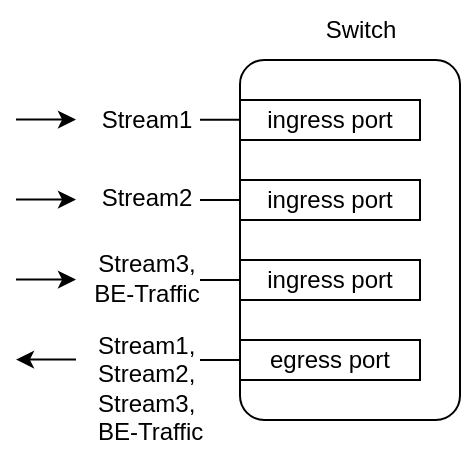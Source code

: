 <mxfile version="27.0.9">
  <diagram name="Seite-1" id="PgYi46Rjj1gsR976CkO2">
    <mxGraphModel dx="392" dy="267" grid="1" gridSize="10" guides="1" tooltips="1" connect="1" arrows="1" fold="1" page="1" pageScale="1" pageWidth="827" pageHeight="1169" math="0" shadow="0">
      <root>
        <mxCell id="0" />
        <mxCell id="1" parent="0" />
        <mxCell id="rDf48JkPVvZwZjou7tHc-1" value="" style="rounded=1;whiteSpace=wrap;html=1;arcSize=11;" parent="1" vertex="1">
          <mxGeometry x="240" y="80" width="110" height="180" as="geometry" />
        </mxCell>
        <mxCell id="rDf48JkPVvZwZjou7tHc-4" value="" style="endArrow=none;html=1;rounded=0;entryX=0;entryY=0.25;entryDx=0;entryDy=0;startFill=0;" parent="1" edge="1">
          <mxGeometry width="50" height="50" relative="1" as="geometry">
            <mxPoint x="220" y="190" as="sourcePoint" />
            <mxPoint x="240" y="190" as="targetPoint" />
          </mxGeometry>
        </mxCell>
        <mxCell id="rDf48JkPVvZwZjou7tHc-7" value="Switch" style="text;html=1;align=center;verticalAlign=middle;resizable=0;points=[];autosize=1;strokeColor=none;fillColor=none;" parent="1" vertex="1">
          <mxGeometry x="270" y="50" width="60" height="30" as="geometry" />
        </mxCell>
        <mxCell id="rDf48JkPVvZwZjou7tHc-8" value="egress port" style="rounded=0;whiteSpace=wrap;html=1;" parent="1" vertex="1">
          <mxGeometry x="240" y="220" width="90" height="20" as="geometry" />
        </mxCell>
        <mxCell id="rDf48JkPVvZwZjou7tHc-9" value="ingress port" style="rounded=0;whiteSpace=wrap;html=1;" parent="1" vertex="1">
          <mxGeometry x="240" y="100" width="90" height="20" as="geometry" />
        </mxCell>
        <mxCell id="rDf48JkPVvZwZjou7tHc-10" value="ingress port" style="rounded=0;whiteSpace=wrap;html=1;" parent="1" vertex="1">
          <mxGeometry x="240" y="140" width="90" height="20" as="geometry" />
        </mxCell>
        <mxCell id="rDf48JkPVvZwZjou7tHc-11" value="ingress port" style="rounded=0;whiteSpace=wrap;html=1;" parent="1" vertex="1">
          <mxGeometry x="240" y="180" width="90" height="20" as="geometry" />
        </mxCell>
        <mxCell id="rDf48JkPVvZwZjou7tHc-12" value="" style="endArrow=none;html=1;rounded=0;entryX=0;entryY=0.5;entryDx=0;entryDy=0;startArrow=none;startFill=0;" parent="1" target="rDf48JkPVvZwZjou7tHc-8" edge="1">
          <mxGeometry width="50" height="50" relative="1" as="geometry">
            <mxPoint x="220" y="230" as="sourcePoint" />
            <mxPoint x="240" y="229.71" as="targetPoint" />
          </mxGeometry>
        </mxCell>
        <mxCell id="rDf48JkPVvZwZjou7tHc-17" value="Stream3,&lt;div&gt;BE-Traffic&lt;/div&gt;" style="text;html=1;align=center;verticalAlign=middle;resizable=0;points=[];autosize=1;strokeColor=none;fillColor=none;" parent="1" vertex="1">
          <mxGeometry x="153" y="169" width="80" height="40" as="geometry" />
        </mxCell>
        <mxCell id="rDf48JkPVvZwZjou7tHc-18" value="Stream1,&amp;nbsp;&lt;div&gt;&lt;span style=&quot;background-color: transparent; color: light-dark(rgb(0, 0, 0), rgb(255, 255, 255));&quot;&gt;Stream2,&amp;nbsp;&lt;/span&gt;&lt;div&gt;&lt;span style=&quot;background-color: transparent; color: light-dark(rgb(0, 0, 0), rgb(255, 255, 255));&quot;&gt;Stream3,&lt;/span&gt;&lt;/div&gt;&lt;/div&gt;&lt;div&gt;BE-Traffic&lt;/div&gt;" style="text;html=1;align=left;verticalAlign=middle;resizable=0;points=[];autosize=1;strokeColor=none;fillColor=none;" parent="1" vertex="1">
          <mxGeometry x="167" y="209" width="80" height="70" as="geometry" />
        </mxCell>
        <mxCell id="rDf48JkPVvZwZjou7tHc-20" value="" style="endArrow=none;html=1;rounded=0;entryX=0.429;entryY=1;entryDx=0;entryDy=0;entryPerimeter=0;endFill=1;startFill=1;startArrow=classic;" parent="1" edge="1">
          <mxGeometry width="50" height="50" relative="1" as="geometry">
            <mxPoint x="158" y="189.81" as="sourcePoint" />
            <mxPoint x="128" y="189.81" as="targetPoint" />
          </mxGeometry>
        </mxCell>
        <mxCell id="rDf48JkPVvZwZjou7tHc-24" value="Stream2" style="text;html=1;align=center;verticalAlign=middle;resizable=0;points=[];autosize=1;strokeColor=none;fillColor=none;" parent="1" vertex="1">
          <mxGeometry x="158" y="134" width="70" height="30" as="geometry" />
        </mxCell>
        <mxCell id="rDf48JkPVvZwZjou7tHc-25" value="" style="endArrow=none;html=1;rounded=0;entryX=0.429;entryY=1;entryDx=0;entryDy=0;entryPerimeter=0;endFill=1;startFill=1;startArrow=classic;" parent="1" edge="1">
          <mxGeometry width="50" height="50" relative="1" as="geometry">
            <mxPoint x="158" y="149.81" as="sourcePoint" />
            <mxPoint x="128" y="149.81" as="targetPoint" />
          </mxGeometry>
        </mxCell>
        <mxCell id="rDf48JkPVvZwZjou7tHc-26" value="" style="endArrow=none;html=1;rounded=0;startFill=0;" parent="1" edge="1">
          <mxGeometry width="50" height="50" relative="1" as="geometry">
            <mxPoint x="220" y="149.94" as="sourcePoint" />
            <mxPoint x="240" y="150" as="targetPoint" />
          </mxGeometry>
        </mxCell>
        <mxCell id="rDf48JkPVvZwZjou7tHc-27" value="Stream1" style="text;html=1;align=center;verticalAlign=middle;resizable=0;points=[];autosize=1;strokeColor=none;fillColor=none;" parent="1" vertex="1">
          <mxGeometry x="158" y="95" width="70" height="30" as="geometry" />
        </mxCell>
        <mxCell id="rDf48JkPVvZwZjou7tHc-28" value="" style="endArrow=none;html=1;rounded=0;entryX=0.429;entryY=1;entryDx=0;entryDy=0;entryPerimeter=0;endFill=1;startFill=1;startArrow=classic;" parent="1" edge="1">
          <mxGeometry width="50" height="50" relative="1" as="geometry">
            <mxPoint x="158" y="109.81" as="sourcePoint" />
            <mxPoint x="128" y="109.81" as="targetPoint" />
          </mxGeometry>
        </mxCell>
        <mxCell id="rDf48JkPVvZwZjou7tHc-31" value="" style="endArrow=classic;html=1;rounded=0;entryX=0.429;entryY=1;entryDx=0;entryDy=0;entryPerimeter=0;endFill=1;startFill=0;startArrow=none;" parent="1" edge="1">
          <mxGeometry width="50" height="50" relative="1" as="geometry">
            <mxPoint x="158" y="229.81" as="sourcePoint" />
            <mxPoint x="128" y="229.81" as="targetPoint" />
          </mxGeometry>
        </mxCell>
        <mxCell id="rDf48JkPVvZwZjou7tHc-32" value="" style="endArrow=none;html=1;rounded=0;startFill=0;" parent="1" edge="1">
          <mxGeometry width="50" height="50" relative="1" as="geometry">
            <mxPoint x="220" y="109.83" as="sourcePoint" />
            <mxPoint x="240" y="109.89" as="targetPoint" />
          </mxGeometry>
        </mxCell>
      </root>
    </mxGraphModel>
  </diagram>
</mxfile>
